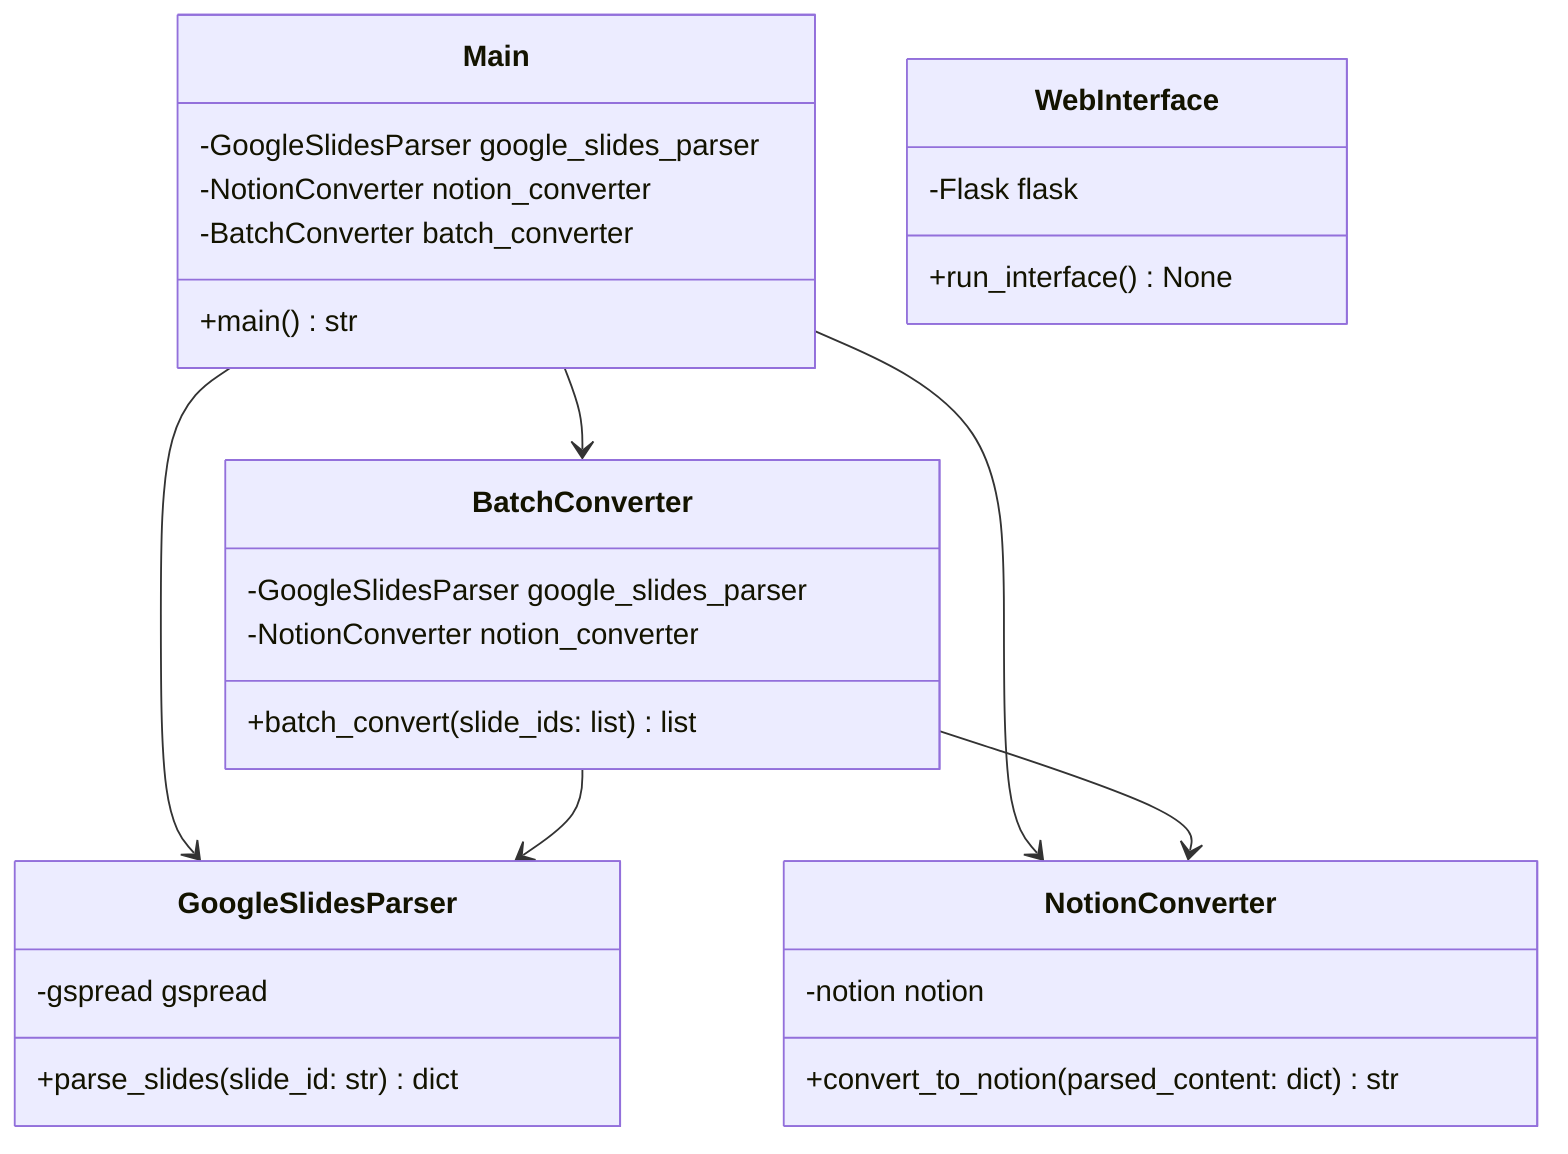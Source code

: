 classDiagram
    class Main {
        -GoogleSlidesParser google_slides_parser
        -NotionConverter notion_converter
        -BatchConverter batch_converter
        +main() str
    }
    class GoogleSlidesParser {
        -gspread gspread
        +parse_slides(slide_id: str) dict
    }
    class NotionConverter {
        -notion notion
        +convert_to_notion(parsed_content: dict) str
    }
    class BatchConverter {
        -GoogleSlidesParser google_slides_parser
        -NotionConverter notion_converter
        +batch_convert(slide_ids: list) list
    }
    class WebInterface {
        -Flask flask
        +run_interface() None
    }
    Main --> GoogleSlidesParser
    Main --> NotionConverter
    Main --> BatchConverter
    BatchConverter --> GoogleSlidesParser
    BatchConverter --> NotionConverter